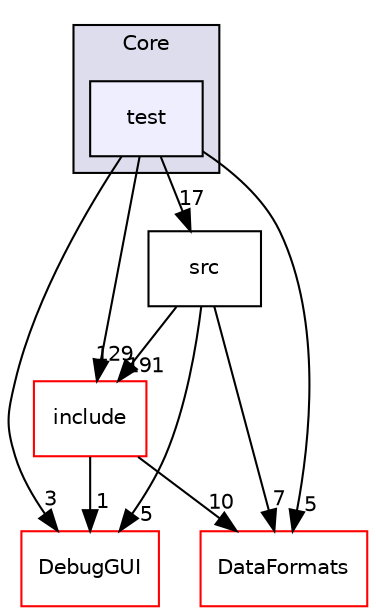 digraph "/home/travis/build/AliceO2Group/AliceO2/Framework/Core/test" {
  bgcolor=transparent;
  compound=true
  node [ fontsize="10", fontname="Helvetica"];
  edge [ labelfontsize="10", labelfontname="Helvetica"];
  subgraph clusterdir_9f165b2481dacfe69aa54d326bd5cd47 {
    graph [ bgcolor="#ddddee", pencolor="black", label="Core" fontname="Helvetica", fontsize="10", URL="dir_9f165b2481dacfe69aa54d326bd5cd47.html"]
  dir_8cb91374fcd70b92d5ee52379f113c0f [shape=box, label="test", style="filled", fillcolor="#eeeeff", pencolor="black", URL="dir_8cb91374fcd70b92d5ee52379f113c0f.html"];
  }
  dir_f0af9df59806ed8bcb6931e6b1774828 [shape=box label="DebugGUI" color="red" URL="dir_f0af9df59806ed8bcb6931e6b1774828.html"];
  dir_0b60ff9a1849fb34896fe8bde9baec43 [shape=box label="src" URL="dir_0b60ff9a1849fb34896fe8bde9baec43.html"];
  dir_985a55873ec4a56b27533251576853b6 [shape=box label="include" color="red" URL="dir_985a55873ec4a56b27533251576853b6.html"];
  dir_2171f7ec022c5423887b07c69b2f5b48 [shape=box label="DataFormats" color="red" URL="dir_2171f7ec022c5423887b07c69b2f5b48.html"];
  dir_0b60ff9a1849fb34896fe8bde9baec43->dir_f0af9df59806ed8bcb6931e6b1774828 [headlabel="5", labeldistance=1.5 headhref="dir_000403_000405.html"];
  dir_0b60ff9a1849fb34896fe8bde9baec43->dir_985a55873ec4a56b27533251576853b6 [headlabel="191", labeldistance=1.5 headhref="dir_000403_000401.html"];
  dir_0b60ff9a1849fb34896fe8bde9baec43->dir_2171f7ec022c5423887b07c69b2f5b48 [headlabel="7", labeldistance=1.5 headhref="dir_000403_000056.html"];
  dir_985a55873ec4a56b27533251576853b6->dir_f0af9df59806ed8bcb6931e6b1774828 [headlabel="1", labeldistance=1.5 headhref="dir_000401_000405.html"];
  dir_985a55873ec4a56b27533251576853b6->dir_2171f7ec022c5423887b07c69b2f5b48 [headlabel="10", labeldistance=1.5 headhref="dir_000401_000056.html"];
  dir_8cb91374fcd70b92d5ee52379f113c0f->dir_f0af9df59806ed8bcb6931e6b1774828 [headlabel="3", labeldistance=1.5 headhref="dir_000404_000405.html"];
  dir_8cb91374fcd70b92d5ee52379f113c0f->dir_0b60ff9a1849fb34896fe8bde9baec43 [headlabel="17", labeldistance=1.5 headhref="dir_000404_000403.html"];
  dir_8cb91374fcd70b92d5ee52379f113c0f->dir_985a55873ec4a56b27533251576853b6 [headlabel="129", labeldistance=1.5 headhref="dir_000404_000401.html"];
  dir_8cb91374fcd70b92d5ee52379f113c0f->dir_2171f7ec022c5423887b07c69b2f5b48 [headlabel="5", labeldistance=1.5 headhref="dir_000404_000056.html"];
}
